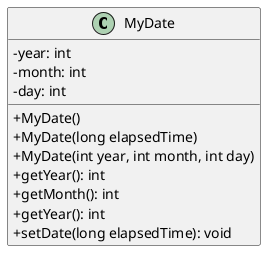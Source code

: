 @startuml

skinparam classAttributeIconSize 0

class MyDate {
- year: int
- month: int
- day: int
+ MyDate()
+ MyDate(long elapsedTime)
+ MyDate(int year, int month, int day)
+ getYear(): int
+ getMonth(): int
+ getYear(): int
+ setDate(long elapsedTime): void
}

@enduml
